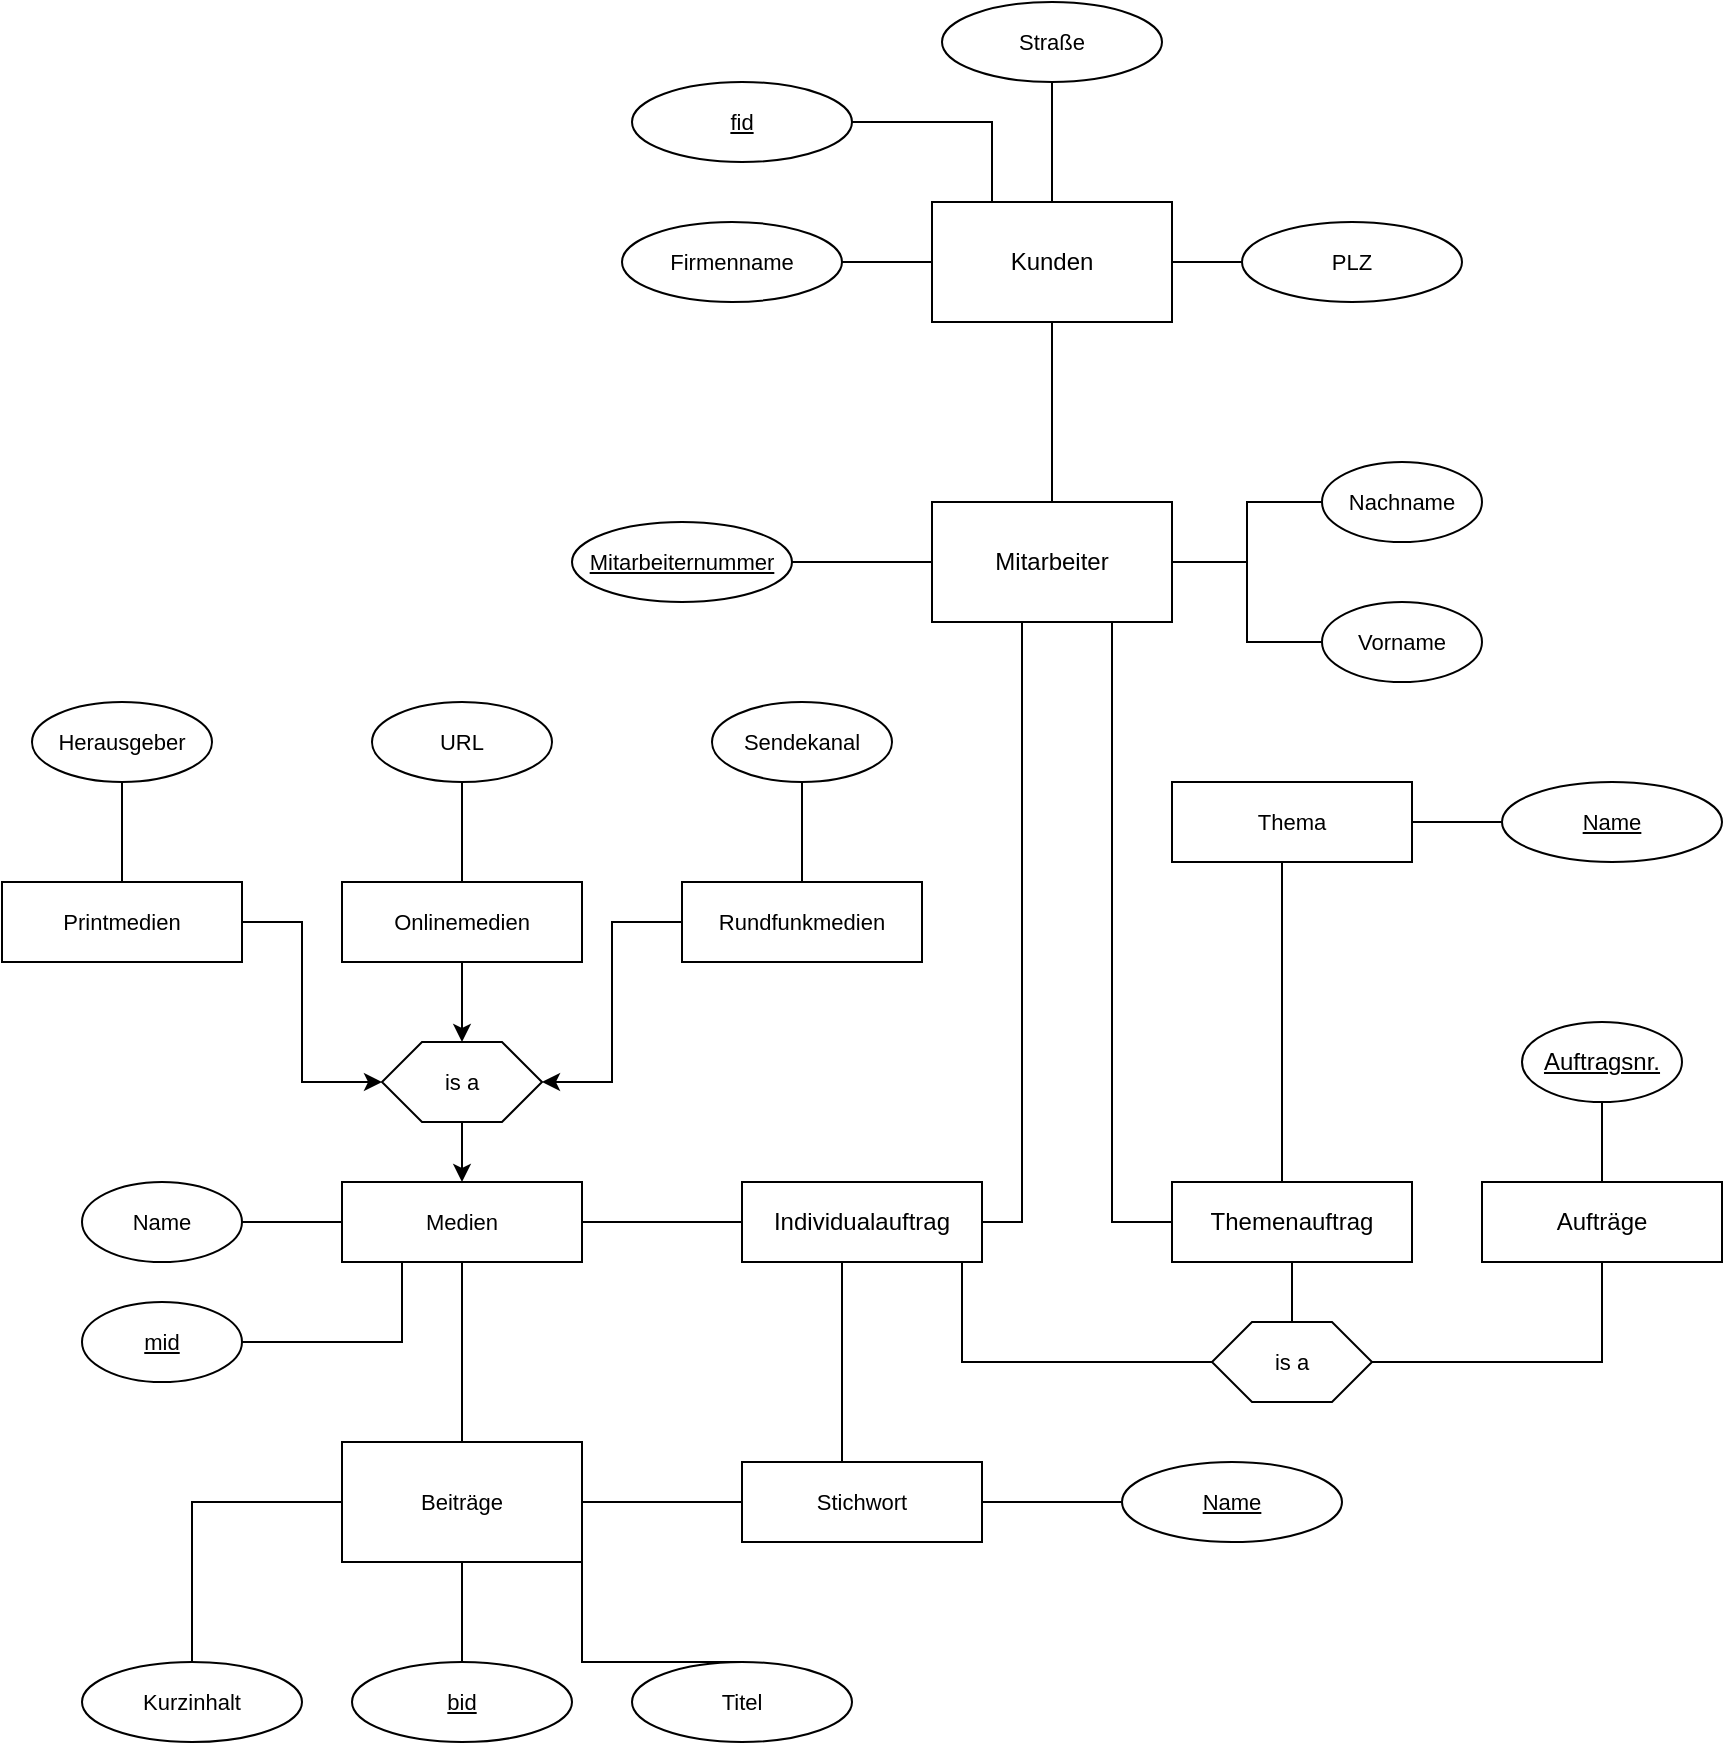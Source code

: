 <mxfile version="24.0.6" type="github">
  <diagram id="R2lEEEUBdFMjLlhIrx00" name="Page-1">
    <mxGraphModel dx="672" dy="1109" grid="1" gridSize="10" guides="1" tooltips="1" connect="1" arrows="1" fold="1" page="1" pageScale="1" pageWidth="850" pageHeight="1100" math="0" shadow="0" extFonts="Permanent Marker^https://fonts.googleapis.com/css?family=Permanent+Marker">
      <root>
        <mxCell id="0" />
        <mxCell id="1" parent="0" />
        <mxCell id="v_hLxqMCzvsDbRymbNwc-57" style="edgeStyle=orthogonalEdgeStyle;rounded=0;orthogonalLoop=1;jettySize=auto;html=1;strokeColor=default;align=center;verticalAlign=middle;fontFamily=Helvetica;fontSize=11;fontColor=default;labelBackgroundColor=default;endArrow=none;endFill=0;" edge="1" parent="1" source="dbGuKbld1zOQUl9azatZ-1" target="v_hLxqMCzvsDbRymbNwc-53">
          <mxGeometry relative="1" as="geometry" />
        </mxCell>
        <mxCell id="v_hLxqMCzvsDbRymbNwc-58" style="edgeStyle=orthogonalEdgeStyle;rounded=0;orthogonalLoop=1;jettySize=auto;html=1;strokeColor=default;align=center;verticalAlign=middle;fontFamily=Helvetica;fontSize=11;fontColor=default;labelBackgroundColor=default;endArrow=none;endFill=0;" edge="1" parent="1" source="dbGuKbld1zOQUl9azatZ-1" target="v_hLxqMCzvsDbRymbNwc-56">
          <mxGeometry relative="1" as="geometry" />
        </mxCell>
        <mxCell id="dbGuKbld1zOQUl9azatZ-1" value="Kunden" style="rounded=0;whiteSpace=wrap;html=1;" parent="1" vertex="1">
          <mxGeometry x="485" y="300" width="120" height="60" as="geometry" />
        </mxCell>
        <mxCell id="v_hLxqMCzvsDbRymbNwc-49" style="edgeStyle=orthogonalEdgeStyle;rounded=0;orthogonalLoop=1;jettySize=auto;html=1;entryX=0;entryY=0.5;entryDx=0;entryDy=0;strokeColor=default;align=center;verticalAlign=middle;fontFamily=Helvetica;fontSize=11;fontColor=default;labelBackgroundColor=default;endArrow=none;endFill=0;" edge="1" parent="1" source="dbGuKbld1zOQUl9azatZ-2" target="dbGuKbld1zOQUl9azatZ-10">
          <mxGeometry relative="1" as="geometry" />
        </mxCell>
        <mxCell id="v_hLxqMCzvsDbRymbNwc-51" style="edgeStyle=orthogonalEdgeStyle;rounded=0;orthogonalLoop=1;jettySize=auto;html=1;strokeColor=default;align=center;verticalAlign=middle;fontFamily=Helvetica;fontSize=11;fontColor=default;labelBackgroundColor=default;endArrow=none;endFill=0;" edge="1" parent="1" source="dbGuKbld1zOQUl9azatZ-2" target="dbGuKbld1zOQUl9azatZ-14">
          <mxGeometry relative="1" as="geometry" />
        </mxCell>
        <mxCell id="v_hLxqMCzvsDbRymbNwc-52" style="edgeStyle=orthogonalEdgeStyle;rounded=0;orthogonalLoop=1;jettySize=auto;html=1;strokeColor=default;align=center;verticalAlign=middle;fontFamily=Helvetica;fontSize=11;fontColor=default;labelBackgroundColor=default;endArrow=none;endFill=0;" edge="1" parent="1" source="dbGuKbld1zOQUl9azatZ-2" target="dbGuKbld1zOQUl9azatZ-1">
          <mxGeometry relative="1" as="geometry" />
        </mxCell>
        <mxCell id="dbGuKbld1zOQUl9azatZ-2" value="Mitarbeiter" style="rounded=0;whiteSpace=wrap;html=1;" parent="1" vertex="1">
          <mxGeometry x="485" y="450" width="120" height="60" as="geometry" />
        </mxCell>
        <mxCell id="dbGuKbld1zOQUl9azatZ-3" value="Aufträge" style="rounded=0;whiteSpace=wrap;html=1;" parent="1" vertex="1">
          <mxGeometry x="760" y="790" width="120" height="40" as="geometry" />
        </mxCell>
        <mxCell id="v_hLxqMCzvsDbRymbNwc-62" style="edgeStyle=orthogonalEdgeStyle;rounded=0;orthogonalLoop=1;jettySize=auto;html=1;strokeColor=default;align=center;verticalAlign=middle;fontFamily=Helvetica;fontSize=11;fontColor=default;labelBackgroundColor=default;endArrow=none;endFill=0;" edge="1" parent="1" source="dbGuKbld1zOQUl9azatZ-4" target="v_hLxqMCzvsDbRymbNwc-41">
          <mxGeometry relative="1" as="geometry" />
        </mxCell>
        <mxCell id="v_hLxqMCzvsDbRymbNwc-68" style="edgeStyle=orthogonalEdgeStyle;rounded=0;orthogonalLoop=1;jettySize=auto;html=1;entryX=0.75;entryY=1;entryDx=0;entryDy=0;strokeColor=default;align=center;verticalAlign=middle;fontFamily=Helvetica;fontSize=11;fontColor=default;labelBackgroundColor=default;endArrow=none;endFill=0;" edge="1" parent="1" source="dbGuKbld1zOQUl9azatZ-4" target="dbGuKbld1zOQUl9azatZ-2">
          <mxGeometry relative="1" as="geometry">
            <Array as="points">
              <mxPoint x="575" y="810" />
            </Array>
          </mxGeometry>
        </mxCell>
        <mxCell id="dbGuKbld1zOQUl9azatZ-4" value="Themenauftrag" style="rounded=0;whiteSpace=wrap;html=1;" parent="1" vertex="1">
          <mxGeometry x="605" y="790" width="120" height="40" as="geometry" />
        </mxCell>
        <mxCell id="v_hLxqMCzvsDbRymbNwc-46" style="edgeStyle=orthogonalEdgeStyle;rounded=0;orthogonalLoop=1;jettySize=auto;html=1;strokeColor=default;align=center;verticalAlign=middle;fontFamily=Helvetica;fontSize=11;fontColor=default;labelBackgroundColor=default;endArrow=none;endFill=0;" edge="1" parent="1" source="dbGuKbld1zOQUl9azatZ-5" target="dbGuKbld1zOQUl9azatZ-8">
          <mxGeometry relative="1" as="geometry" />
        </mxCell>
        <mxCell id="v_hLxqMCzvsDbRymbNwc-61" style="edgeStyle=orthogonalEdgeStyle;rounded=0;orthogonalLoop=1;jettySize=auto;html=1;entryX=0;entryY=0.5;entryDx=0;entryDy=0;strokeColor=default;align=center;verticalAlign=middle;fontFamily=Helvetica;fontSize=11;fontColor=default;labelBackgroundColor=default;endArrow=none;endFill=0;" edge="1" parent="1" source="dbGuKbld1zOQUl9azatZ-5" target="v_hLxqMCzvsDbRymbNwc-41">
          <mxGeometry relative="1" as="geometry">
            <Array as="points">
              <mxPoint x="500" y="880" />
            </Array>
          </mxGeometry>
        </mxCell>
        <mxCell id="v_hLxqMCzvsDbRymbNwc-65" style="edgeStyle=orthogonalEdgeStyle;rounded=0;orthogonalLoop=1;jettySize=auto;html=1;entryX=0;entryY=0;entryDx=0;entryDy=0;strokeColor=default;align=center;verticalAlign=middle;fontFamily=Helvetica;fontSize=11;fontColor=default;labelBackgroundColor=default;endArrow=none;endFill=0;" edge="1" parent="1" source="dbGuKbld1zOQUl9azatZ-5" target="v_hLxqMCzvsDbRymbNwc-18">
          <mxGeometry relative="1" as="geometry">
            <Array as="points">
              <mxPoint x="440" y="930" />
            </Array>
          </mxGeometry>
        </mxCell>
        <mxCell id="v_hLxqMCzvsDbRymbNwc-69" style="edgeStyle=orthogonalEdgeStyle;rounded=0;orthogonalLoop=1;jettySize=auto;html=1;entryX=0.5;entryY=1;entryDx=0;entryDy=0;strokeColor=default;align=center;verticalAlign=middle;fontFamily=Helvetica;fontSize=11;fontColor=default;labelBackgroundColor=default;endArrow=none;endFill=0;" edge="1" parent="1" source="dbGuKbld1zOQUl9azatZ-5" target="dbGuKbld1zOQUl9azatZ-2">
          <mxGeometry relative="1" as="geometry">
            <Array as="points">
              <mxPoint x="530" y="810" />
              <mxPoint x="530" y="510" />
            </Array>
          </mxGeometry>
        </mxCell>
        <mxCell id="dbGuKbld1zOQUl9azatZ-5" value="Individualauftrag" style="rounded=0;whiteSpace=wrap;html=1;" parent="1" vertex="1">
          <mxGeometry x="390" y="790" width="120" height="40" as="geometry" />
        </mxCell>
        <mxCell id="dbGuKbld1zOQUl9azatZ-7" style="edgeStyle=orthogonalEdgeStyle;rounded=0;orthogonalLoop=1;jettySize=auto;html=1;endArrow=none;endFill=0;" parent="1" source="dbGuKbld1zOQUl9azatZ-6" target="dbGuKbld1zOQUl9azatZ-3" edge="1">
          <mxGeometry relative="1" as="geometry" />
        </mxCell>
        <mxCell id="dbGuKbld1zOQUl9azatZ-6" value="&lt;u&gt;Auftragsnr.&lt;/u&gt;" style="ellipse;whiteSpace=wrap;html=1;" parent="1" vertex="1">
          <mxGeometry x="780" y="710" width="80" height="40" as="geometry" />
        </mxCell>
        <mxCell id="v_hLxqMCzvsDbRymbNwc-24" style="edgeStyle=orthogonalEdgeStyle;rounded=0;orthogonalLoop=1;jettySize=auto;html=1;entryX=0.5;entryY=0;entryDx=0;entryDy=0;strokeColor=default;align=center;verticalAlign=middle;fontFamily=Helvetica;fontSize=11;fontColor=default;labelBackgroundColor=default;endArrow=none;endFill=0;" edge="1" parent="1" source="dbGuKbld1zOQUl9azatZ-8" target="dbGuKbld1zOQUl9azatZ-9">
          <mxGeometry relative="1" as="geometry" />
        </mxCell>
        <mxCell id="dbGuKbld1zOQUl9azatZ-8" value="Medien" style="rounded=0;whiteSpace=wrap;html=1;fontFamily=Helvetica;fontSize=11;fontColor=default;labelBackgroundColor=default;" parent="1" vertex="1">
          <mxGeometry x="190" y="790" width="120" height="40" as="geometry" />
        </mxCell>
        <mxCell id="v_hLxqMCzvsDbRymbNwc-16" style="edgeStyle=orthogonalEdgeStyle;rounded=0;orthogonalLoop=1;jettySize=auto;html=1;entryX=0.5;entryY=0;entryDx=0;entryDy=0;strokeColor=default;align=center;verticalAlign=middle;fontFamily=Helvetica;fontSize=11;fontColor=default;labelBackgroundColor=default;endArrow=none;endFill=0;" edge="1" parent="1" source="dbGuKbld1zOQUl9azatZ-9" target="v_hLxqMCzvsDbRymbNwc-10">
          <mxGeometry relative="1" as="geometry">
            <Array as="points">
              <mxPoint x="310" y="1030" />
            </Array>
          </mxGeometry>
        </mxCell>
        <mxCell id="v_hLxqMCzvsDbRymbNwc-37" style="edgeStyle=orthogonalEdgeStyle;rounded=0;orthogonalLoop=1;jettySize=auto;html=1;entryX=0.5;entryY=0;entryDx=0;entryDy=0;strokeColor=default;align=center;verticalAlign=middle;fontFamily=Helvetica;fontSize=11;fontColor=default;labelBackgroundColor=default;endArrow=none;endFill=0;" edge="1" parent="1" source="dbGuKbld1zOQUl9azatZ-9" target="v_hLxqMCzvsDbRymbNwc-12">
          <mxGeometry relative="1" as="geometry" />
        </mxCell>
        <mxCell id="dbGuKbld1zOQUl9azatZ-9" value="Beiträge" style="rounded=0;whiteSpace=wrap;html=1;fontFamily=Helvetica;fontSize=11;fontColor=default;labelBackgroundColor=default;" parent="1" vertex="1">
          <mxGeometry x="190" y="920" width="120" height="60" as="geometry" />
        </mxCell>
        <mxCell id="dbGuKbld1zOQUl9azatZ-10" value="Nachname" style="ellipse;whiteSpace=wrap;html=1;fontFamily=Helvetica;fontSize=11;fontColor=default;labelBackgroundColor=default;" parent="1" vertex="1">
          <mxGeometry x="680" y="430" width="80" height="40" as="geometry" />
        </mxCell>
        <mxCell id="v_hLxqMCzvsDbRymbNwc-50" style="edgeStyle=orthogonalEdgeStyle;rounded=0;orthogonalLoop=1;jettySize=auto;html=1;strokeColor=default;align=center;verticalAlign=middle;fontFamily=Helvetica;fontSize=11;fontColor=default;labelBackgroundColor=default;endArrow=none;endFill=0;" edge="1" parent="1" source="dbGuKbld1zOQUl9azatZ-11" target="dbGuKbld1zOQUl9azatZ-2">
          <mxGeometry relative="1" as="geometry" />
        </mxCell>
        <mxCell id="dbGuKbld1zOQUl9azatZ-11" value="Vorname" style="ellipse;whiteSpace=wrap;html=1;fontFamily=Helvetica;fontSize=11;fontColor=default;labelBackgroundColor=default;" parent="1" vertex="1">
          <mxGeometry x="680" y="500" width="80" height="40" as="geometry" />
        </mxCell>
        <mxCell id="dbGuKbld1zOQUl9azatZ-14" value="&lt;u&gt;Mitarbeiternummer&lt;/u&gt;" style="ellipse;whiteSpace=wrap;html=1;fontFamily=Helvetica;fontSize=11;fontColor=default;labelBackgroundColor=default;" parent="1" vertex="1">
          <mxGeometry x="305" y="460" width="110" height="40" as="geometry" />
        </mxCell>
        <mxCell id="v_hLxqMCzvsDbRymbNwc-25" style="edgeStyle=orthogonalEdgeStyle;rounded=0;orthogonalLoop=1;jettySize=auto;html=1;strokeColor=default;align=center;verticalAlign=middle;fontFamily=Helvetica;fontSize=11;fontColor=default;labelBackgroundColor=default;endArrow=none;endFill=0;" edge="1" parent="1" source="dbGuKbld1zOQUl9azatZ-17" target="dbGuKbld1zOQUl9azatZ-8">
          <mxGeometry relative="1" as="geometry" />
        </mxCell>
        <mxCell id="dbGuKbld1zOQUl9azatZ-17" value="Name" style="ellipse;whiteSpace=wrap;html=1;fontFamily=Helvetica;fontSize=11;fontColor=default;labelBackgroundColor=default;" parent="1" vertex="1">
          <mxGeometry x="60" y="790" width="80" height="40" as="geometry" />
        </mxCell>
        <mxCell id="v_hLxqMCzvsDbRymbNwc-19" style="edgeStyle=orthogonalEdgeStyle;rounded=0;orthogonalLoop=1;jettySize=auto;html=1;entryX=0;entryY=0.5;entryDx=0;entryDy=0;strokeColor=default;align=center;verticalAlign=middle;fontFamily=Helvetica;fontSize=11;fontColor=default;labelBackgroundColor=default;endArrow=classic;endFill=1;" edge="1" parent="1" source="dbGuKbld1zOQUl9azatZ-20" target="dbGuKbld1zOQUl9azatZ-23">
          <mxGeometry relative="1" as="geometry">
            <Array as="points">
              <mxPoint x="170" y="660" />
              <mxPoint x="170" y="740" />
            </Array>
          </mxGeometry>
        </mxCell>
        <mxCell id="dbGuKbld1zOQUl9azatZ-20" value="Printmedien" style="rounded=0;whiteSpace=wrap;html=1;fontFamily=Helvetica;fontSize=11;fontColor=default;labelBackgroundColor=default;" parent="1" vertex="1">
          <mxGeometry x="20" y="640" width="120" height="40" as="geometry" />
        </mxCell>
        <mxCell id="v_hLxqMCzvsDbRymbNwc-20" style="edgeStyle=orthogonalEdgeStyle;rounded=0;orthogonalLoop=1;jettySize=auto;html=1;strokeColor=default;align=center;verticalAlign=middle;fontFamily=Helvetica;fontSize=11;fontColor=default;labelBackgroundColor=default;endArrow=classic;endFill=1;" edge="1" parent="1" source="dbGuKbld1zOQUl9azatZ-21" target="dbGuKbld1zOQUl9azatZ-23">
          <mxGeometry relative="1" as="geometry" />
        </mxCell>
        <mxCell id="dbGuKbld1zOQUl9azatZ-21" value="Onlinemedien" style="rounded=0;whiteSpace=wrap;html=1;fontFamily=Helvetica;fontSize=11;fontColor=default;labelBackgroundColor=default;" parent="1" vertex="1">
          <mxGeometry x="190" y="640" width="120" height="40" as="geometry" />
        </mxCell>
        <mxCell id="v_hLxqMCzvsDbRymbNwc-21" style="edgeStyle=orthogonalEdgeStyle;rounded=0;orthogonalLoop=1;jettySize=auto;html=1;entryX=1;entryY=0.5;entryDx=0;entryDy=0;strokeColor=default;align=center;verticalAlign=middle;fontFamily=Helvetica;fontSize=11;fontColor=default;labelBackgroundColor=default;endArrow=classic;endFill=1;" edge="1" parent="1" source="dbGuKbld1zOQUl9azatZ-22" target="dbGuKbld1zOQUl9azatZ-23">
          <mxGeometry relative="1" as="geometry" />
        </mxCell>
        <mxCell id="dbGuKbld1zOQUl9azatZ-22" value="Rundfunkmedien" style="rounded=0;whiteSpace=wrap;html=1;fontFamily=Helvetica;fontSize=11;fontColor=default;labelBackgroundColor=default;" parent="1" vertex="1">
          <mxGeometry x="360" y="640" width="120" height="40" as="geometry" />
        </mxCell>
        <mxCell id="v_hLxqMCzvsDbRymbNwc-22" style="edgeStyle=orthogonalEdgeStyle;rounded=0;orthogonalLoop=1;jettySize=auto;html=1;strokeColor=default;align=center;verticalAlign=middle;fontFamily=Helvetica;fontSize=11;fontColor=default;labelBackgroundColor=default;endArrow=classic;endFill=1;" edge="1" parent="1" source="dbGuKbld1zOQUl9azatZ-23" target="dbGuKbld1zOQUl9azatZ-8">
          <mxGeometry relative="1" as="geometry" />
        </mxCell>
        <mxCell id="dbGuKbld1zOQUl9azatZ-23" value="is a" style="shape=hexagon;perimeter=hexagonPerimeter2;whiteSpace=wrap;html=1;fixedSize=1;fontFamily=Helvetica;fontSize=11;fontColor=default;labelBackgroundColor=default;" parent="1" vertex="1">
          <mxGeometry x="210" y="720" width="80" height="40" as="geometry" />
        </mxCell>
        <mxCell id="v_hLxqMCzvsDbRymbNwc-38" style="edgeStyle=orthogonalEdgeStyle;rounded=0;orthogonalLoop=1;jettySize=auto;html=1;entryX=0.5;entryY=0;entryDx=0;entryDy=0;strokeColor=default;align=center;verticalAlign=middle;fontFamily=Helvetica;fontSize=11;fontColor=default;labelBackgroundColor=default;endArrow=none;endFill=0;" edge="1" parent="1" source="v_hLxqMCzvsDbRymbNwc-1" target="dbGuKbld1zOQUl9azatZ-20">
          <mxGeometry relative="1" as="geometry" />
        </mxCell>
        <mxCell id="v_hLxqMCzvsDbRymbNwc-1" value="Herausgeber" style="ellipse;whiteSpace=wrap;html=1;fontFamily=Helvetica;fontSize=11;fontColor=default;labelBackgroundColor=default;" vertex="1" parent="1">
          <mxGeometry x="35" y="550" width="90" height="40" as="geometry" />
        </mxCell>
        <mxCell id="v_hLxqMCzvsDbRymbNwc-39" style="edgeStyle=orthogonalEdgeStyle;rounded=0;orthogonalLoop=1;jettySize=auto;html=1;entryX=0.5;entryY=0;entryDx=0;entryDy=0;strokeColor=default;align=center;verticalAlign=middle;fontFamily=Helvetica;fontSize=11;fontColor=default;labelBackgroundColor=default;endArrow=none;endFill=0;" edge="1" parent="1" source="v_hLxqMCzvsDbRymbNwc-4" target="dbGuKbld1zOQUl9azatZ-21">
          <mxGeometry relative="1" as="geometry" />
        </mxCell>
        <mxCell id="v_hLxqMCzvsDbRymbNwc-4" value="URL" style="ellipse;whiteSpace=wrap;html=1;fontFamily=Helvetica;fontSize=11;fontColor=default;labelBackgroundColor=default;" vertex="1" parent="1">
          <mxGeometry x="205" y="550" width="90" height="40" as="geometry" />
        </mxCell>
        <mxCell id="v_hLxqMCzvsDbRymbNwc-40" style="edgeStyle=orthogonalEdgeStyle;rounded=0;orthogonalLoop=1;jettySize=auto;html=1;entryX=0.5;entryY=0;entryDx=0;entryDy=0;strokeColor=default;align=center;verticalAlign=middle;fontFamily=Helvetica;fontSize=11;fontColor=default;labelBackgroundColor=default;endArrow=none;endFill=0;" edge="1" parent="1" source="v_hLxqMCzvsDbRymbNwc-6" target="dbGuKbld1zOQUl9azatZ-22">
          <mxGeometry relative="1" as="geometry" />
        </mxCell>
        <mxCell id="v_hLxqMCzvsDbRymbNwc-6" value="Sendekanal" style="ellipse;whiteSpace=wrap;html=1;fontFamily=Helvetica;fontSize=11;fontColor=default;labelBackgroundColor=default;" vertex="1" parent="1">
          <mxGeometry x="375" y="550" width="90" height="40" as="geometry" />
        </mxCell>
        <mxCell id="v_hLxqMCzvsDbRymbNwc-15" style="edgeStyle=orthogonalEdgeStyle;rounded=0;orthogonalLoop=1;jettySize=auto;html=1;strokeColor=default;align=center;verticalAlign=middle;fontFamily=Helvetica;fontSize=11;fontColor=default;labelBackgroundColor=default;endArrow=none;endFill=0;" edge="1" parent="1" source="v_hLxqMCzvsDbRymbNwc-8" target="dbGuKbld1zOQUl9azatZ-9">
          <mxGeometry relative="1" as="geometry" />
        </mxCell>
        <mxCell id="v_hLxqMCzvsDbRymbNwc-8" value="&lt;u&gt;bid&lt;/u&gt;" style="ellipse;whiteSpace=wrap;html=1;fontFamily=Helvetica;fontSize=11;fontColor=default;labelBackgroundColor=default;" vertex="1" parent="1">
          <mxGeometry x="195" y="1030" width="110" height="40" as="geometry" />
        </mxCell>
        <mxCell id="v_hLxqMCzvsDbRymbNwc-10" value="Titel" style="ellipse;whiteSpace=wrap;html=1;fontFamily=Helvetica;fontSize=11;fontColor=default;labelBackgroundColor=default;" vertex="1" parent="1">
          <mxGeometry x="335" y="1030" width="110" height="40" as="geometry" />
        </mxCell>
        <mxCell id="v_hLxqMCzvsDbRymbNwc-12" value="Kurzinhalt" style="ellipse;whiteSpace=wrap;html=1;fontFamily=Helvetica;fontSize=11;fontColor=default;labelBackgroundColor=default;" vertex="1" parent="1">
          <mxGeometry x="60" y="1030" width="110" height="40" as="geometry" />
        </mxCell>
        <mxCell id="v_hLxqMCzvsDbRymbNwc-66" style="edgeStyle=orthogonalEdgeStyle;rounded=0;orthogonalLoop=1;jettySize=auto;html=1;entryX=1;entryY=0.5;entryDx=0;entryDy=0;strokeColor=default;align=center;verticalAlign=middle;fontFamily=Helvetica;fontSize=11;fontColor=default;labelBackgroundColor=default;endArrow=none;endFill=0;" edge="1" parent="1" source="v_hLxqMCzvsDbRymbNwc-18" target="dbGuKbld1zOQUl9azatZ-9">
          <mxGeometry relative="1" as="geometry" />
        </mxCell>
        <mxCell id="v_hLxqMCzvsDbRymbNwc-18" value="Stichwort" style="rounded=0;whiteSpace=wrap;html=1;fontFamily=Helvetica;fontSize=11;fontColor=default;labelBackgroundColor=default;" vertex="1" parent="1">
          <mxGeometry x="390" y="930" width="120" height="40" as="geometry" />
        </mxCell>
        <mxCell id="v_hLxqMCzvsDbRymbNwc-67" style="edgeStyle=orthogonalEdgeStyle;rounded=0;orthogonalLoop=1;jettySize=auto;html=1;strokeColor=default;align=center;verticalAlign=middle;fontFamily=Helvetica;fontSize=11;fontColor=default;labelBackgroundColor=default;endArrow=none;endFill=0;" edge="1" parent="1" source="v_hLxqMCzvsDbRymbNwc-26" target="v_hLxqMCzvsDbRymbNwc-18">
          <mxGeometry relative="1" as="geometry" />
        </mxCell>
        <mxCell id="v_hLxqMCzvsDbRymbNwc-26" value="&lt;u&gt;Name&lt;/u&gt;" style="ellipse;whiteSpace=wrap;html=1;fontFamily=Helvetica;fontSize=11;fontColor=default;labelBackgroundColor=default;" vertex="1" parent="1">
          <mxGeometry x="580" y="930" width="110" height="40" as="geometry" />
        </mxCell>
        <mxCell id="v_hLxqMCzvsDbRymbNwc-36" style="edgeStyle=orthogonalEdgeStyle;rounded=0;orthogonalLoop=1;jettySize=auto;html=1;entryX=0;entryY=0.5;entryDx=0;entryDy=0;strokeColor=default;align=center;verticalAlign=middle;fontFamily=Helvetica;fontSize=11;fontColor=default;labelBackgroundColor=default;endArrow=none;endFill=0;" edge="1" parent="1" source="v_hLxqMCzvsDbRymbNwc-28" target="v_hLxqMCzvsDbRymbNwc-29">
          <mxGeometry relative="1" as="geometry" />
        </mxCell>
        <mxCell id="v_hLxqMCzvsDbRymbNwc-45" style="edgeStyle=orthogonalEdgeStyle;rounded=0;orthogonalLoop=1;jettySize=auto;html=1;entryX=0.75;entryY=0;entryDx=0;entryDy=0;strokeColor=default;align=center;verticalAlign=middle;fontFamily=Helvetica;fontSize=11;fontColor=default;labelBackgroundColor=default;endArrow=none;endFill=0;" edge="1" parent="1" source="v_hLxqMCzvsDbRymbNwc-28" target="dbGuKbld1zOQUl9azatZ-4">
          <mxGeometry relative="1" as="geometry">
            <Array as="points">
              <mxPoint x="660" y="790" />
            </Array>
          </mxGeometry>
        </mxCell>
        <mxCell id="v_hLxqMCzvsDbRymbNwc-28" value="Thema" style="rounded=0;whiteSpace=wrap;html=1;fontFamily=Helvetica;fontSize=11;fontColor=default;labelBackgroundColor=default;" vertex="1" parent="1">
          <mxGeometry x="605" y="590" width="120" height="40" as="geometry" />
        </mxCell>
        <mxCell id="v_hLxqMCzvsDbRymbNwc-29" value="&lt;u&gt;Name&lt;/u&gt;" style="ellipse;whiteSpace=wrap;html=1;fontFamily=Helvetica;fontSize=11;fontColor=default;labelBackgroundColor=default;" vertex="1" parent="1">
          <mxGeometry x="770" y="590" width="110" height="40" as="geometry" />
        </mxCell>
        <mxCell id="v_hLxqMCzvsDbRymbNwc-63" style="edgeStyle=orthogonalEdgeStyle;rounded=0;orthogonalLoop=1;jettySize=auto;html=1;entryX=0.5;entryY=1;entryDx=0;entryDy=0;strokeColor=default;align=center;verticalAlign=middle;fontFamily=Helvetica;fontSize=11;fontColor=default;labelBackgroundColor=default;endArrow=none;endFill=0;" edge="1" parent="1" source="v_hLxqMCzvsDbRymbNwc-41" target="dbGuKbld1zOQUl9azatZ-3">
          <mxGeometry relative="1" as="geometry" />
        </mxCell>
        <mxCell id="v_hLxqMCzvsDbRymbNwc-41" value="is a" style="shape=hexagon;perimeter=hexagonPerimeter2;whiteSpace=wrap;html=1;fixedSize=1;fontFamily=Helvetica;fontSize=11;fontColor=default;labelBackgroundColor=default;" vertex="1" parent="1">
          <mxGeometry x="625" y="860" width="80" height="40" as="geometry" />
        </mxCell>
        <mxCell id="v_hLxqMCzvsDbRymbNwc-53" value="Firmenname" style="ellipse;whiteSpace=wrap;html=1;fontFamily=Helvetica;fontSize=11;fontColor=default;labelBackgroundColor=default;" vertex="1" parent="1">
          <mxGeometry x="330" y="310" width="110" height="40" as="geometry" />
        </mxCell>
        <mxCell id="v_hLxqMCzvsDbRymbNwc-59" style="edgeStyle=orthogonalEdgeStyle;rounded=0;orthogonalLoop=1;jettySize=auto;html=1;strokeColor=default;align=center;verticalAlign=middle;fontFamily=Helvetica;fontSize=11;fontColor=default;labelBackgroundColor=default;endArrow=none;endFill=0;" edge="1" parent="1" source="v_hLxqMCzvsDbRymbNwc-54" target="dbGuKbld1zOQUl9azatZ-1">
          <mxGeometry relative="1" as="geometry" />
        </mxCell>
        <mxCell id="v_hLxqMCzvsDbRymbNwc-54" value="Straße" style="ellipse;whiteSpace=wrap;html=1;fontFamily=Helvetica;fontSize=11;fontColor=default;labelBackgroundColor=default;" vertex="1" parent="1">
          <mxGeometry x="490" y="200" width="110" height="40" as="geometry" />
        </mxCell>
        <mxCell id="v_hLxqMCzvsDbRymbNwc-56" value="PLZ" style="ellipse;whiteSpace=wrap;html=1;fontFamily=Helvetica;fontSize=11;fontColor=default;labelBackgroundColor=default;" vertex="1" parent="1">
          <mxGeometry x="640" y="310" width="110" height="40" as="geometry" />
        </mxCell>
        <mxCell id="v_hLxqMCzvsDbRymbNwc-71" style="edgeStyle=orthogonalEdgeStyle;rounded=0;orthogonalLoop=1;jettySize=auto;html=1;entryX=0.25;entryY=1;entryDx=0;entryDy=0;strokeColor=default;align=center;verticalAlign=middle;fontFamily=Helvetica;fontSize=11;fontColor=default;labelBackgroundColor=default;endArrow=none;endFill=0;" edge="1" parent="1" source="v_hLxqMCzvsDbRymbNwc-70" target="dbGuKbld1zOQUl9azatZ-8">
          <mxGeometry relative="1" as="geometry" />
        </mxCell>
        <mxCell id="v_hLxqMCzvsDbRymbNwc-70" value="&lt;u&gt;mid&lt;/u&gt;" style="ellipse;whiteSpace=wrap;html=1;fontFamily=Helvetica;fontSize=11;fontColor=default;labelBackgroundColor=default;" vertex="1" parent="1">
          <mxGeometry x="60" y="850" width="80" height="40" as="geometry" />
        </mxCell>
        <mxCell id="v_hLxqMCzvsDbRymbNwc-73" style="edgeStyle=orthogonalEdgeStyle;rounded=0;orthogonalLoop=1;jettySize=auto;html=1;entryX=0.25;entryY=0;entryDx=0;entryDy=0;strokeColor=default;align=center;verticalAlign=middle;fontFamily=Helvetica;fontSize=11;fontColor=default;labelBackgroundColor=default;endArrow=none;endFill=0;" edge="1" parent="1" source="v_hLxqMCzvsDbRymbNwc-72" target="dbGuKbld1zOQUl9azatZ-1">
          <mxGeometry relative="1" as="geometry" />
        </mxCell>
        <mxCell id="v_hLxqMCzvsDbRymbNwc-72" value="&lt;u&gt;fid&lt;/u&gt;" style="ellipse;whiteSpace=wrap;html=1;fontFamily=Helvetica;fontSize=11;fontColor=default;labelBackgroundColor=default;" vertex="1" parent="1">
          <mxGeometry x="335" y="240" width="110" height="40" as="geometry" />
        </mxCell>
      </root>
    </mxGraphModel>
  </diagram>
</mxfile>
